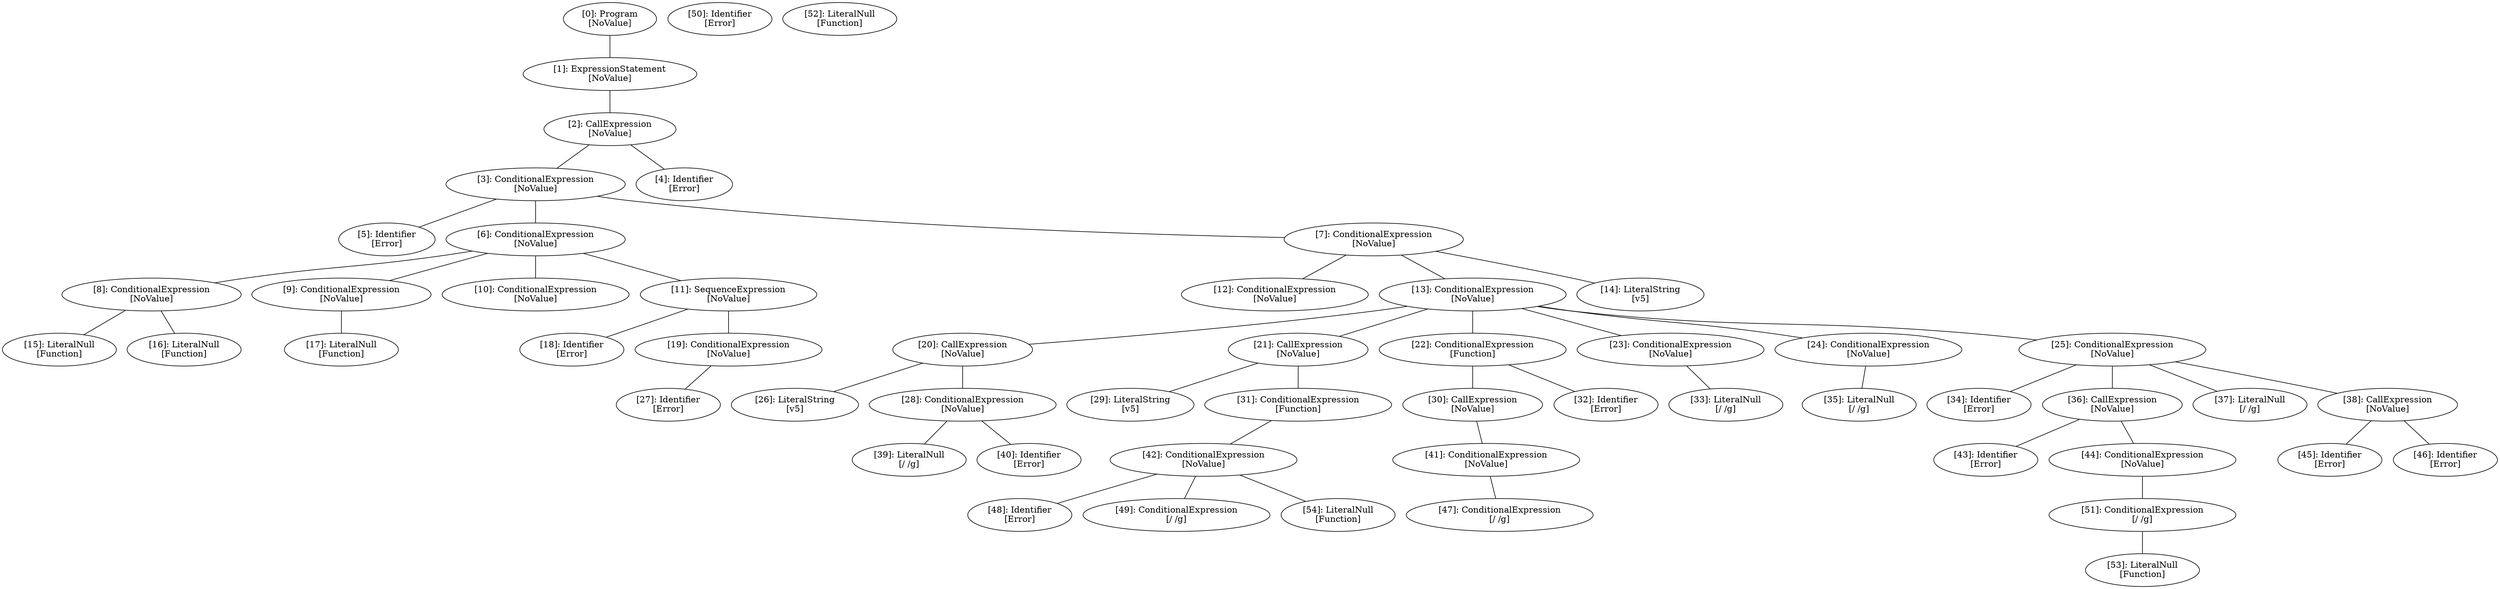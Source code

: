 // Result
graph {
	0 [label="[0]: Program
[NoValue]"]
	1 [label="[1]: ExpressionStatement
[NoValue]"]
	2 [label="[2]: CallExpression
[NoValue]"]
	3 [label="[3]: ConditionalExpression
[NoValue]"]
	4 [label="[4]: Identifier
[Error]"]
	5 [label="[5]: Identifier
[Error]"]
	6 [label="[6]: ConditionalExpression
[NoValue]"]
	7 [label="[7]: ConditionalExpression
[NoValue]"]
	8 [label="[8]: ConditionalExpression
[NoValue]"]
	9 [label="[9]: ConditionalExpression
[NoValue]"]
	10 [label="[10]: ConditionalExpression
[NoValue]"]
	11 [label="[11]: SequenceExpression
[NoValue]"]
	12 [label="[12]: ConditionalExpression
[NoValue]"]
	13 [label="[13]: ConditionalExpression
[NoValue]"]
	14 [label="[14]: LiteralString
[v5]"]
	15 [label="[15]: LiteralNull
[Function]"]
	16 [label="[16]: LiteralNull
[Function]"]
	17 [label="[17]: LiteralNull
[Function]"]
	18 [label="[18]: Identifier
[Error]"]
	19 [label="[19]: ConditionalExpression
[NoValue]"]
	20 [label="[20]: CallExpression
[NoValue]"]
	21 [label="[21]: CallExpression
[NoValue]"]
	22 [label="[22]: ConditionalExpression
[Function]"]
	23 [label="[23]: ConditionalExpression
[NoValue]"]
	24 [label="[24]: ConditionalExpression
[NoValue]"]
	25 [label="[25]: ConditionalExpression
[NoValue]"]
	26 [label="[26]: LiteralString
[v5]"]
	27 [label="[27]: Identifier
[Error]"]
	28 [label="[28]: ConditionalExpression
[NoValue]"]
	29 [label="[29]: LiteralString
[v5]"]
	30 [label="[30]: CallExpression
[NoValue]"]
	31 [label="[31]: ConditionalExpression
[Function]"]
	32 [label="[32]: Identifier
[Error]"]
	33 [label="[33]: LiteralNull
[/ /g]"]
	34 [label="[34]: Identifier
[Error]"]
	35 [label="[35]: LiteralNull
[/ /g]"]
	36 [label="[36]: CallExpression
[NoValue]"]
	37 [label="[37]: LiteralNull
[/ /g]"]
	38 [label="[38]: CallExpression
[NoValue]"]
	39 [label="[39]: LiteralNull
[/ /g]"]
	40 [label="[40]: Identifier
[Error]"]
	41 [label="[41]: ConditionalExpression
[NoValue]"]
	42 [label="[42]: ConditionalExpression
[NoValue]"]
	43 [label="[43]: Identifier
[Error]"]
	44 [label="[44]: ConditionalExpression
[NoValue]"]
	45 [label="[45]: Identifier
[Error]"]
	46 [label="[46]: Identifier
[Error]"]
	47 [label="[47]: ConditionalExpression
[/ /g]"]
	48 [label="[48]: Identifier
[Error]"]
	49 [label="[49]: ConditionalExpression
[/ /g]"]
	50 [label="[50]: Identifier
[Error]"]
	51 [label="[51]: ConditionalExpression
[/ /g]"]
	52 [label="[52]: LiteralNull
[Function]"]
	53 [label="[53]: LiteralNull
[Function]"]
	54 [label="[54]: LiteralNull
[Function]"]
	0 -- 1
	1 -- 2
	2 -- 3
	2 -- 4
	3 -- 5
	3 -- 6
	3 -- 7
	6 -- 8
	6 -- 9
	6 -- 10
	6 -- 11
	7 -- 12
	7 -- 13
	7 -- 14
	8 -- 15
	8 -- 16
	9 -- 17
	11 -- 18
	11 -- 19
	13 -- 20
	13 -- 21
	13 -- 22
	13 -- 23
	13 -- 24
	13 -- 25
	19 -- 27
	20 -- 26
	20 -- 28
	21 -- 29
	21 -- 31
	22 -- 30
	22 -- 32
	23 -- 33
	24 -- 35
	25 -- 34
	25 -- 36
	25 -- 37
	25 -- 38
	28 -- 39
	28 -- 40
	30 -- 41
	31 -- 42
	36 -- 43
	36 -- 44
	38 -- 45
	38 -- 46
	41 -- 47
	42 -- 48
	42 -- 49
	42 -- 54
	44 -- 51
	51 -- 53
}
